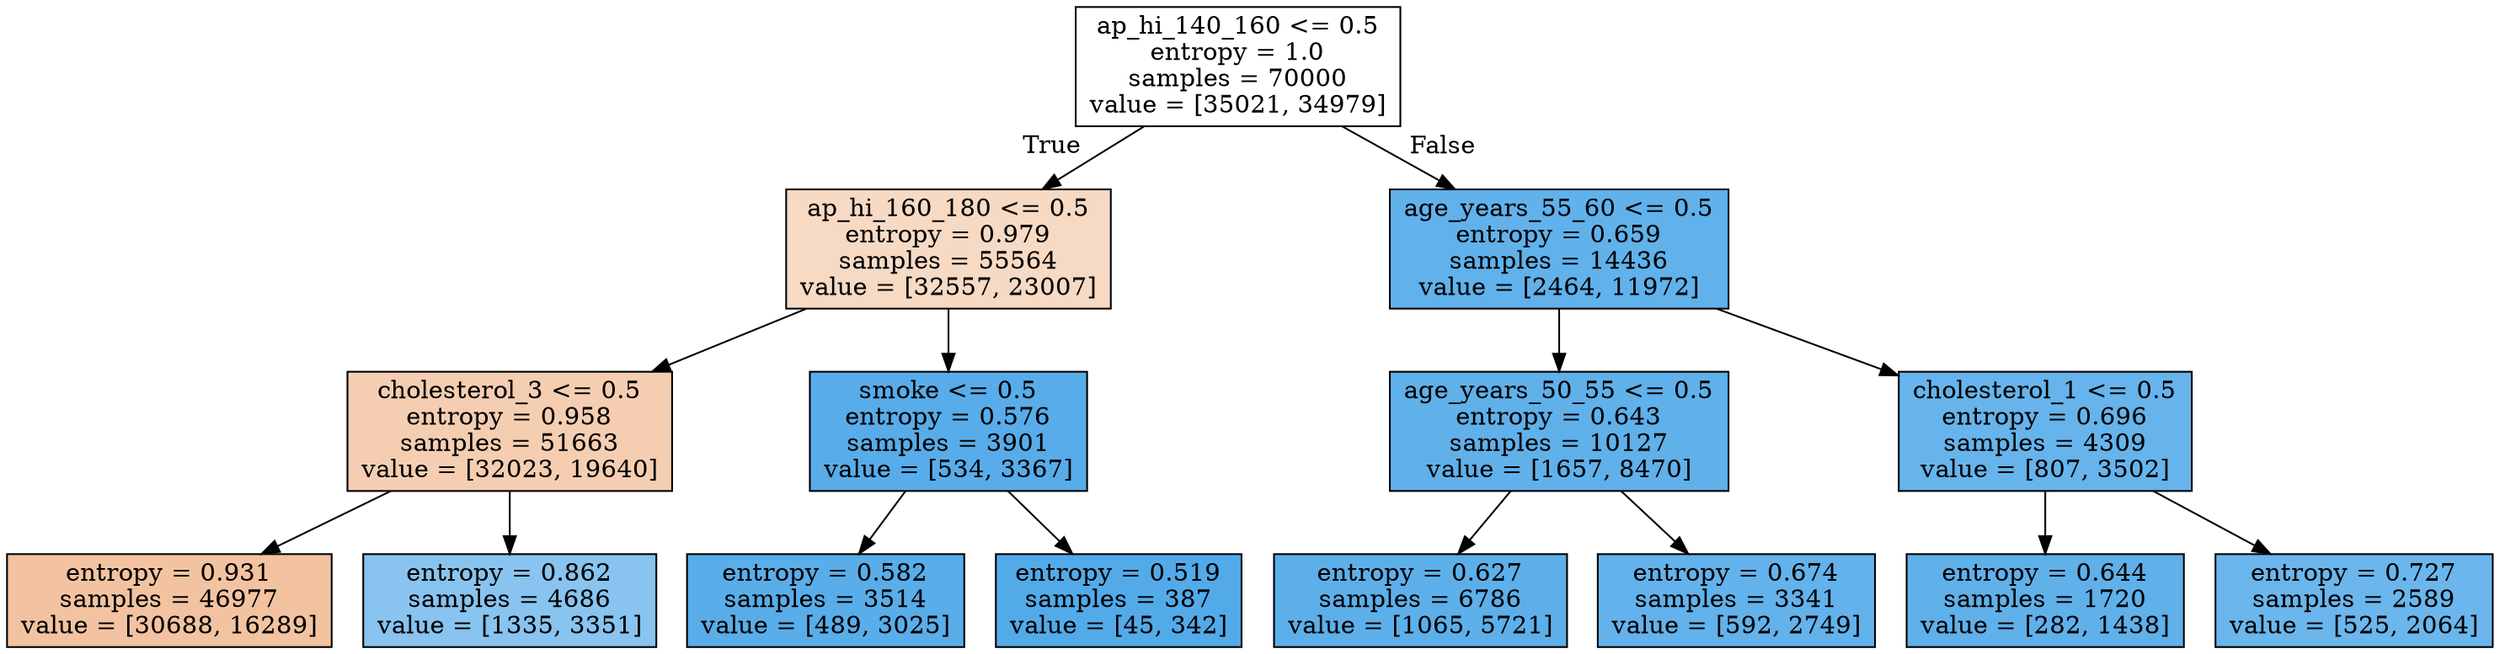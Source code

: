digraph Tree {
node [shape=box, style="filled", color="black"] ;
0 [label="ap_hi_140_160 <= 0.5\nentropy = 1.0\nsamples = 70000\nvalue = [35021, 34979]", fillcolor="#e5813900"] ;
1 [label="ap_hi_160_180 <= 0.5\nentropy = 0.979\nsamples = 55564\nvalue = [32557, 23007]", fillcolor="#e581394b"] ;
0 -> 1 [labeldistance=2.5, labelangle=45, headlabel="True"] ;
2 [label="cholesterol_3 <= 0.5\nentropy = 0.958\nsamples = 51663\nvalue = [32023, 19640]", fillcolor="#e5813963"] ;
1 -> 2 ;
3 [label="entropy = 0.931\nsamples = 46977\nvalue = [30688, 16289]", fillcolor="#e5813978"] ;
2 -> 3 ;
4 [label="entropy = 0.862\nsamples = 4686\nvalue = [1335, 3351]", fillcolor="#399de599"] ;
2 -> 4 ;
5 [label="smoke <= 0.5\nentropy = 0.576\nsamples = 3901\nvalue = [534, 3367]", fillcolor="#399de5d7"] ;
1 -> 5 ;
6 [label="entropy = 0.582\nsamples = 3514\nvalue = [489, 3025]", fillcolor="#399de5d6"] ;
5 -> 6 ;
7 [label="entropy = 0.519\nsamples = 387\nvalue = [45, 342]", fillcolor="#399de5dd"] ;
5 -> 7 ;
8 [label="age_years_55_60 <= 0.5\nentropy = 0.659\nsamples = 14436\nvalue = [2464, 11972]", fillcolor="#399de5cb"] ;
0 -> 8 [labeldistance=2.5, labelangle=-45, headlabel="False"] ;
9 [label="age_years_50_55 <= 0.5\nentropy = 0.643\nsamples = 10127\nvalue = [1657, 8470]", fillcolor="#399de5cd"] ;
8 -> 9 ;
10 [label="entropy = 0.627\nsamples = 6786\nvalue = [1065, 5721]", fillcolor="#399de5d0"] ;
9 -> 10 ;
11 [label="entropy = 0.674\nsamples = 3341\nvalue = [592, 2749]", fillcolor="#399de5c8"] ;
9 -> 11 ;
12 [label="cholesterol_1 <= 0.5\nentropy = 0.696\nsamples = 4309\nvalue = [807, 3502]", fillcolor="#399de5c4"] ;
8 -> 12 ;
13 [label="entropy = 0.644\nsamples = 1720\nvalue = [282, 1438]", fillcolor="#399de5cd"] ;
12 -> 13 ;
14 [label="entropy = 0.727\nsamples = 2589\nvalue = [525, 2064]", fillcolor="#399de5be"] ;
12 -> 14 ;
}
